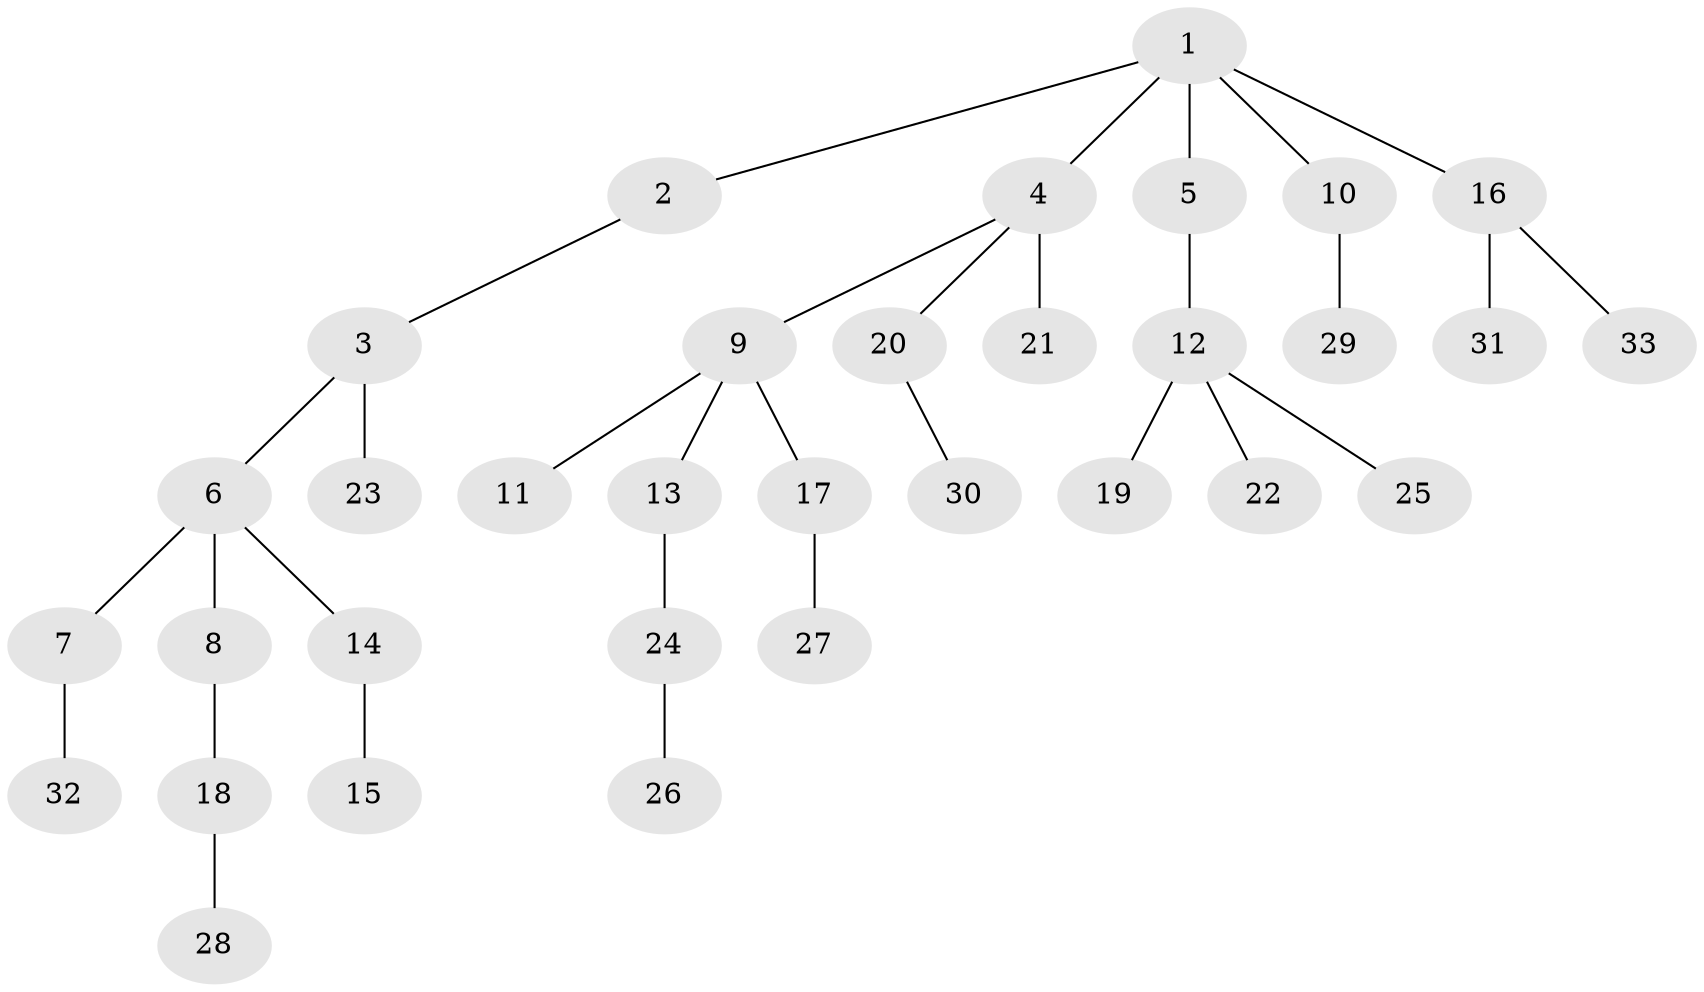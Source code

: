 // original degree distribution, {4: 0.07692307692307693, 3: 0.12307692307692308, 1: 0.4307692307692308, 7: 0.015384615384615385, 2: 0.3384615384615385, 5: 0.015384615384615385}
// Generated by graph-tools (version 1.1) at 2025/36/03/09/25 02:36:50]
// undirected, 33 vertices, 32 edges
graph export_dot {
graph [start="1"]
  node [color=gray90,style=filled];
  1;
  2;
  3;
  4;
  5;
  6;
  7;
  8;
  9;
  10;
  11;
  12;
  13;
  14;
  15;
  16;
  17;
  18;
  19;
  20;
  21;
  22;
  23;
  24;
  25;
  26;
  27;
  28;
  29;
  30;
  31;
  32;
  33;
  1 -- 2 [weight=1.0];
  1 -- 4 [weight=1.0];
  1 -- 5 [weight=1.0];
  1 -- 10 [weight=1.0];
  1 -- 16 [weight=1.0];
  2 -- 3 [weight=1.0];
  3 -- 6 [weight=1.0];
  3 -- 23 [weight=1.0];
  4 -- 9 [weight=1.0];
  4 -- 20 [weight=1.0];
  4 -- 21 [weight=2.0];
  5 -- 12 [weight=1.0];
  6 -- 7 [weight=1.0];
  6 -- 8 [weight=3.0];
  6 -- 14 [weight=1.0];
  7 -- 32 [weight=1.0];
  8 -- 18 [weight=1.0];
  9 -- 11 [weight=1.0];
  9 -- 13 [weight=1.0];
  9 -- 17 [weight=1.0];
  10 -- 29 [weight=1.0];
  12 -- 19 [weight=1.0];
  12 -- 22 [weight=1.0];
  12 -- 25 [weight=1.0];
  13 -- 24 [weight=1.0];
  14 -- 15 [weight=1.0];
  16 -- 31 [weight=1.0];
  16 -- 33 [weight=1.0];
  17 -- 27 [weight=1.0];
  18 -- 28 [weight=2.0];
  20 -- 30 [weight=1.0];
  24 -- 26 [weight=1.0];
}
